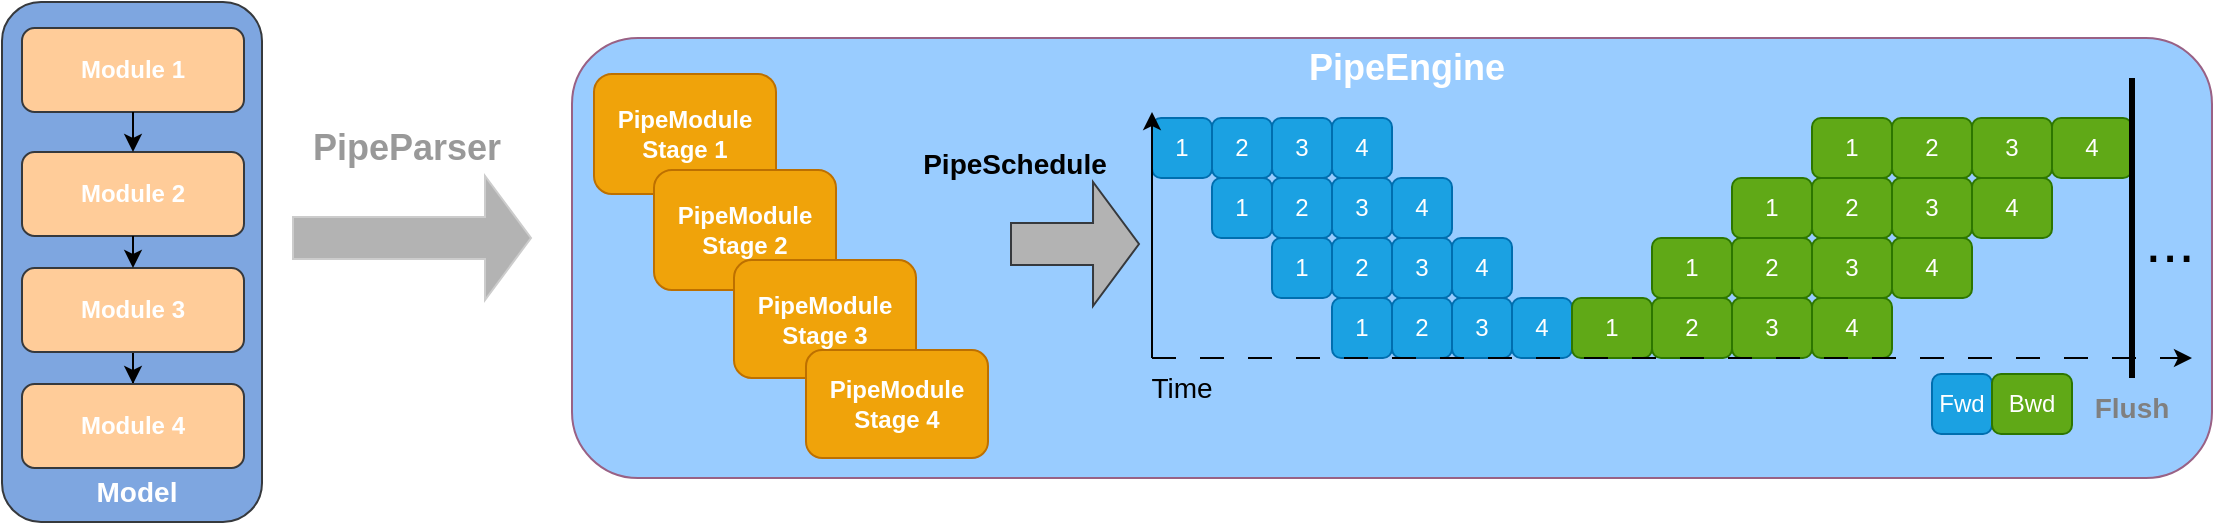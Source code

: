 <mxfile version="24.7.5">
  <diagram id="C5RBs43oDa-KdzZeNtuy" name="Page-1">
    <mxGraphModel dx="2049" dy="650" grid="1" gridSize="10" guides="1" tooltips="1" connect="1" arrows="1" fold="1" page="1" pageScale="1" pageWidth="827" pageHeight="1169" math="0" shadow="0">
      <root>
        <mxCell id="WIyWlLk6GJQsqaUBKTNV-0" />
        <mxCell id="WIyWlLk6GJQsqaUBKTNV-1" parent="WIyWlLk6GJQsqaUBKTNV-0" />
        <mxCell id="piB92WX1GVS21fg7F7WX-65" value="" style="rounded=1;whiteSpace=wrap;html=1;fillColor=#7EA6E0;strokeColor=#36393d;" vertex="1" parent="WIyWlLk6GJQsqaUBKTNV-1">
          <mxGeometry x="-175" y="212" width="130" height="260" as="geometry" />
        </mxCell>
        <mxCell id="piB92WX1GVS21fg7F7WX-44" value="&lt;div&gt;&lt;b&gt;&lt;font color=&quot;#ffffff&quot;&gt;PipeEngine&lt;/font&gt;&lt;/b&gt;&lt;/div&gt;" style="rounded=1;whiteSpace=wrap;html=1;fillColor=#99CCFF;gradientColor=none;strokeColor=#996185;" vertex="1" parent="WIyWlLk6GJQsqaUBKTNV-1">
          <mxGeometry x="110" y="230" width="820" height="220" as="geometry" />
        </mxCell>
        <mxCell id="piB92WX1GVS21fg7F7WX-0" value="1" style="rounded=1;whiteSpace=wrap;html=1;fillColor=#1ba1e2;strokeColor=#006EAF;fontColor=#ffffff;" vertex="1" parent="WIyWlLk6GJQsqaUBKTNV-1">
          <mxGeometry x="400" y="270" width="30" height="30" as="geometry" />
        </mxCell>
        <mxCell id="piB92WX1GVS21fg7F7WX-2" value="2" style="rounded=1;whiteSpace=wrap;html=1;fillColor=#1ba1e2;strokeColor=#006EAF;fontColor=#ffffff;" vertex="1" parent="WIyWlLk6GJQsqaUBKTNV-1">
          <mxGeometry x="430" y="270" width="30" height="30" as="geometry" />
        </mxCell>
        <mxCell id="piB92WX1GVS21fg7F7WX-3" value="3" style="rounded=1;whiteSpace=wrap;html=1;fillColor=#1ba1e2;strokeColor=#006EAF;fontColor=#ffffff;" vertex="1" parent="WIyWlLk6GJQsqaUBKTNV-1">
          <mxGeometry x="460" y="270" width="30" height="30" as="geometry" />
        </mxCell>
        <mxCell id="piB92WX1GVS21fg7F7WX-4" value="4" style="rounded=1;whiteSpace=wrap;html=1;fillColor=#1ba1e2;strokeColor=#006EAF;fontColor=#ffffff;" vertex="1" parent="WIyWlLk6GJQsqaUBKTNV-1">
          <mxGeometry x="490" y="270" width="30" height="30" as="geometry" />
        </mxCell>
        <mxCell id="piB92WX1GVS21fg7F7WX-5" value="1" style="rounded=1;whiteSpace=wrap;html=1;fillColor=#1ba1e2;strokeColor=#006EAF;fontColor=#ffffff;" vertex="1" parent="WIyWlLk6GJQsqaUBKTNV-1">
          <mxGeometry x="430" y="300" width="30" height="30" as="geometry" />
        </mxCell>
        <mxCell id="piB92WX1GVS21fg7F7WX-6" value="2" style="rounded=1;whiteSpace=wrap;html=1;fillColor=#1ba1e2;strokeColor=#006EAF;fontColor=#ffffff;" vertex="1" parent="WIyWlLk6GJQsqaUBKTNV-1">
          <mxGeometry x="460" y="300" width="30" height="30" as="geometry" />
        </mxCell>
        <mxCell id="piB92WX1GVS21fg7F7WX-7" value="3" style="rounded=1;whiteSpace=wrap;html=1;fillColor=#1ba1e2;strokeColor=#006EAF;fontColor=#ffffff;" vertex="1" parent="WIyWlLk6GJQsqaUBKTNV-1">
          <mxGeometry x="490" y="300" width="30" height="30" as="geometry" />
        </mxCell>
        <mxCell id="piB92WX1GVS21fg7F7WX-8" value="4" style="rounded=1;whiteSpace=wrap;html=1;fillColor=#1ba1e2;strokeColor=#006EAF;fontColor=#ffffff;" vertex="1" parent="WIyWlLk6GJQsqaUBKTNV-1">
          <mxGeometry x="520" y="300" width="30" height="30" as="geometry" />
        </mxCell>
        <mxCell id="piB92WX1GVS21fg7F7WX-9" value="1" style="rounded=1;whiteSpace=wrap;html=1;fillColor=#1ba1e2;strokeColor=#006EAF;fontColor=#ffffff;" vertex="1" parent="WIyWlLk6GJQsqaUBKTNV-1">
          <mxGeometry x="460" y="330" width="30" height="30" as="geometry" />
        </mxCell>
        <mxCell id="piB92WX1GVS21fg7F7WX-10" value="2" style="rounded=1;whiteSpace=wrap;html=1;fillColor=#1ba1e2;strokeColor=#006EAF;fontColor=#ffffff;" vertex="1" parent="WIyWlLk6GJQsqaUBKTNV-1">
          <mxGeometry x="490" y="330" width="30" height="30" as="geometry" />
        </mxCell>
        <mxCell id="piB92WX1GVS21fg7F7WX-11" value="3" style="rounded=1;whiteSpace=wrap;html=1;fillColor=#1ba1e2;strokeColor=#006EAF;fontColor=#ffffff;" vertex="1" parent="WIyWlLk6GJQsqaUBKTNV-1">
          <mxGeometry x="520" y="330" width="30" height="30" as="geometry" />
        </mxCell>
        <mxCell id="piB92WX1GVS21fg7F7WX-12" value="4" style="rounded=1;whiteSpace=wrap;html=1;fillColor=#1ba1e2;strokeColor=#006EAF;fontColor=#ffffff;" vertex="1" parent="WIyWlLk6GJQsqaUBKTNV-1">
          <mxGeometry x="550" y="330" width="30" height="30" as="geometry" />
        </mxCell>
        <mxCell id="piB92WX1GVS21fg7F7WX-13" value="1" style="rounded=1;whiteSpace=wrap;html=1;fillColor=#1ba1e2;strokeColor=#006EAF;fontColor=#ffffff;" vertex="1" parent="WIyWlLk6GJQsqaUBKTNV-1">
          <mxGeometry x="490" y="360" width="30" height="30" as="geometry" />
        </mxCell>
        <mxCell id="piB92WX1GVS21fg7F7WX-14" value="2" style="rounded=1;whiteSpace=wrap;html=1;fillColor=#1ba1e2;strokeColor=#006EAF;fontColor=#ffffff;" vertex="1" parent="WIyWlLk6GJQsqaUBKTNV-1">
          <mxGeometry x="520" y="360" width="30" height="30" as="geometry" />
        </mxCell>
        <mxCell id="piB92WX1GVS21fg7F7WX-15" value="3" style="rounded=1;whiteSpace=wrap;html=1;fillColor=#1ba1e2;strokeColor=#006EAF;fontColor=#ffffff;" vertex="1" parent="WIyWlLk6GJQsqaUBKTNV-1">
          <mxGeometry x="550" y="360" width="30" height="30" as="geometry" />
        </mxCell>
        <mxCell id="piB92WX1GVS21fg7F7WX-16" value="4" style="rounded=1;whiteSpace=wrap;html=1;fillColor=#1ba1e2;strokeColor=#006EAF;fontColor=#ffffff;" vertex="1" parent="WIyWlLk6GJQsqaUBKTNV-1">
          <mxGeometry x="580" y="360" width="30" height="30" as="geometry" />
        </mxCell>
        <mxCell id="piB92WX1GVS21fg7F7WX-17" value="1" style="rounded=1;whiteSpace=wrap;html=1;fillColor=#60a917;strokeColor=#2D7600;fontColor=#ffffff;" vertex="1" parent="WIyWlLk6GJQsqaUBKTNV-1">
          <mxGeometry x="610" y="360" width="40" height="30" as="geometry" />
        </mxCell>
        <mxCell id="piB92WX1GVS21fg7F7WX-18" value="2" style="rounded=1;whiteSpace=wrap;html=1;fillColor=#60a917;strokeColor=#2D7600;fontColor=#ffffff;" vertex="1" parent="WIyWlLk6GJQsqaUBKTNV-1">
          <mxGeometry x="650" y="360" width="40" height="30" as="geometry" />
        </mxCell>
        <mxCell id="piB92WX1GVS21fg7F7WX-19" value="3" style="rounded=1;whiteSpace=wrap;html=1;fillColor=#60a917;strokeColor=#2D7600;fontColor=#ffffff;" vertex="1" parent="WIyWlLk6GJQsqaUBKTNV-1">
          <mxGeometry x="690" y="360" width="40" height="30" as="geometry" />
        </mxCell>
        <mxCell id="piB92WX1GVS21fg7F7WX-20" value="4" style="rounded=1;whiteSpace=wrap;html=1;fillColor=#60a917;strokeColor=#2D7600;fontColor=#ffffff;" vertex="1" parent="WIyWlLk6GJQsqaUBKTNV-1">
          <mxGeometry x="730" y="360" width="40" height="30" as="geometry" />
        </mxCell>
        <mxCell id="piB92WX1GVS21fg7F7WX-21" value="1" style="rounded=1;whiteSpace=wrap;html=1;fillColor=#60a917;strokeColor=#2D7600;fontColor=#ffffff;" vertex="1" parent="WIyWlLk6GJQsqaUBKTNV-1">
          <mxGeometry x="650" y="330" width="40" height="30" as="geometry" />
        </mxCell>
        <mxCell id="piB92WX1GVS21fg7F7WX-22" value="2" style="rounded=1;whiteSpace=wrap;html=1;fillColor=#60a917;strokeColor=#2D7600;fontColor=#ffffff;" vertex="1" parent="WIyWlLk6GJQsqaUBKTNV-1">
          <mxGeometry x="690" y="330" width="40" height="30" as="geometry" />
        </mxCell>
        <mxCell id="piB92WX1GVS21fg7F7WX-23" value="3" style="rounded=1;whiteSpace=wrap;html=1;fillColor=#60a917;strokeColor=#2D7600;fontColor=#ffffff;" vertex="1" parent="WIyWlLk6GJQsqaUBKTNV-1">
          <mxGeometry x="730" y="330" width="40" height="30" as="geometry" />
        </mxCell>
        <mxCell id="piB92WX1GVS21fg7F7WX-24" value="4" style="rounded=1;whiteSpace=wrap;html=1;fillColor=#60a917;strokeColor=#2D7600;fontColor=#ffffff;" vertex="1" parent="WIyWlLk6GJQsqaUBKTNV-1">
          <mxGeometry x="770" y="330" width="40" height="30" as="geometry" />
        </mxCell>
        <mxCell id="piB92WX1GVS21fg7F7WX-25" value="1" style="rounded=1;whiteSpace=wrap;html=1;fillColor=#60a917;strokeColor=#2D7600;fontColor=#ffffff;" vertex="1" parent="WIyWlLk6GJQsqaUBKTNV-1">
          <mxGeometry x="690" y="300" width="40" height="30" as="geometry" />
        </mxCell>
        <mxCell id="piB92WX1GVS21fg7F7WX-26" value="2" style="rounded=1;whiteSpace=wrap;html=1;fillColor=#60a917;strokeColor=#2D7600;fontColor=#ffffff;" vertex="1" parent="WIyWlLk6GJQsqaUBKTNV-1">
          <mxGeometry x="730" y="300" width="40" height="30" as="geometry" />
        </mxCell>
        <mxCell id="piB92WX1GVS21fg7F7WX-27" value="3" style="rounded=1;whiteSpace=wrap;html=1;fillColor=#60a917;strokeColor=#2D7600;fontColor=#ffffff;" vertex="1" parent="WIyWlLk6GJQsqaUBKTNV-1">
          <mxGeometry x="770" y="300" width="40" height="30" as="geometry" />
        </mxCell>
        <mxCell id="piB92WX1GVS21fg7F7WX-28" value="4" style="rounded=1;whiteSpace=wrap;html=1;fillColor=#60a917;strokeColor=#2D7600;fontColor=#ffffff;" vertex="1" parent="WIyWlLk6GJQsqaUBKTNV-1">
          <mxGeometry x="810" y="300" width="40" height="30" as="geometry" />
        </mxCell>
        <mxCell id="piB92WX1GVS21fg7F7WX-29" value="1" style="rounded=1;whiteSpace=wrap;html=1;fillColor=#60a917;strokeColor=#2D7600;fontColor=#ffffff;" vertex="1" parent="WIyWlLk6GJQsqaUBKTNV-1">
          <mxGeometry x="730" y="270" width="40" height="30" as="geometry" />
        </mxCell>
        <mxCell id="piB92WX1GVS21fg7F7WX-30" value="2" style="rounded=1;whiteSpace=wrap;html=1;fillColor=#60a917;strokeColor=#2D7600;fontColor=#ffffff;" vertex="1" parent="WIyWlLk6GJQsqaUBKTNV-1">
          <mxGeometry x="770" y="270" width="40" height="30" as="geometry" />
        </mxCell>
        <mxCell id="piB92WX1GVS21fg7F7WX-31" value="3" style="rounded=1;whiteSpace=wrap;html=1;fillColor=#60a917;strokeColor=#2D7600;fontColor=#ffffff;" vertex="1" parent="WIyWlLk6GJQsqaUBKTNV-1">
          <mxGeometry x="810" y="270" width="40" height="30" as="geometry" />
        </mxCell>
        <mxCell id="piB92WX1GVS21fg7F7WX-32" value="4" style="rounded=1;whiteSpace=wrap;html=1;fillColor=#60a917;strokeColor=#2D7600;fontColor=#ffffff;" vertex="1" parent="WIyWlLk6GJQsqaUBKTNV-1">
          <mxGeometry x="850" y="270" width="40" height="30" as="geometry" />
        </mxCell>
        <mxCell id="piB92WX1GVS21fg7F7WX-34" value="" style="endArrow=none;html=1;rounded=0;strokeWidth=3;" edge="1" parent="WIyWlLk6GJQsqaUBKTNV-1">
          <mxGeometry width="50" height="50" relative="1" as="geometry">
            <mxPoint x="890" y="400" as="sourcePoint" />
            <mxPoint x="890" y="250" as="targetPoint" />
          </mxGeometry>
        </mxCell>
        <mxCell id="piB92WX1GVS21fg7F7WX-36" value="&lt;font color=&quot;#808080&quot; style=&quot;font-size: 14px;&quot;&gt;&lt;b&gt;Flush&lt;/b&gt;&lt;/font&gt;" style="text;html=1;align=center;verticalAlign=middle;whiteSpace=wrap;rounded=0;" vertex="1" parent="WIyWlLk6GJQsqaUBKTNV-1">
          <mxGeometry x="860" y="400" width="60" height="30" as="geometry" />
        </mxCell>
        <mxCell id="piB92WX1GVS21fg7F7WX-37" value="&lt;font style=&quot;font-size: 30px;&quot;&gt;...&lt;/font&gt;" style="text;html=1;align=center;verticalAlign=middle;whiteSpace=wrap;rounded=0;strokeWidth=6;" vertex="1" parent="WIyWlLk6GJQsqaUBKTNV-1">
          <mxGeometry x="879" y="316" width="60" height="30" as="geometry" />
        </mxCell>
        <mxCell id="piB92WX1GVS21fg7F7WX-38" value="" style="endArrow=classic;html=1;rounded=0;dashed=1;dashPattern=12 12;" edge="1" parent="WIyWlLk6GJQsqaUBKTNV-1">
          <mxGeometry width="50" height="50" relative="1" as="geometry">
            <mxPoint x="400" y="390" as="sourcePoint" />
            <mxPoint x="920" y="390" as="targetPoint" />
          </mxGeometry>
        </mxCell>
        <mxCell id="piB92WX1GVS21fg7F7WX-39" value="&lt;font style=&quot;font-size: 14px;&quot;&gt;Time&lt;/font&gt;" style="text;html=1;align=center;verticalAlign=middle;whiteSpace=wrap;rounded=0;" vertex="1" parent="WIyWlLk6GJQsqaUBKTNV-1">
          <mxGeometry x="385" y="390" width="60" height="30" as="geometry" />
        </mxCell>
        <mxCell id="piB92WX1GVS21fg7F7WX-40" value="&lt;font color=&quot;#ffffff&quot;&gt;&lt;b&gt;PipeModule&lt;/b&gt;&lt;/font&gt;&lt;div&gt;&lt;font color=&quot;#ffffff&quot;&gt;&lt;b&gt;Stage 1&lt;/b&gt;&lt;/font&gt;&lt;/div&gt;" style="rounded=1;whiteSpace=wrap;html=1;fillColor=#f0a30a;fontColor=#000000;strokeColor=#BD7000;" vertex="1" parent="WIyWlLk6GJQsqaUBKTNV-1">
          <mxGeometry x="121" y="248" width="91" height="60" as="geometry" />
        </mxCell>
        <mxCell id="piB92WX1GVS21fg7F7WX-41" value="&lt;font color=&quot;#ffffff&quot;&gt;&lt;b&gt;PipeModule&lt;/b&gt;&lt;/font&gt;&lt;div&gt;&lt;font color=&quot;#ffffff&quot;&gt;&lt;b&gt;Stage 2&lt;/b&gt;&lt;/font&gt;&lt;/div&gt;" style="rounded=1;whiteSpace=wrap;html=1;fillColor=#f0a30a;fontColor=#000000;strokeColor=#BD7000;" vertex="1" parent="WIyWlLk6GJQsqaUBKTNV-1">
          <mxGeometry x="151" y="296" width="91" height="60" as="geometry" />
        </mxCell>
        <mxCell id="piB92WX1GVS21fg7F7WX-42" value="&lt;font color=&quot;#ffffff&quot;&gt;&lt;b&gt;PipeModule&lt;/b&gt;&lt;/font&gt;&lt;div&gt;&lt;font color=&quot;#ffffff&quot;&gt;&lt;b&gt;Stage 3&lt;/b&gt;&lt;/font&gt;&lt;/div&gt;" style="rounded=1;whiteSpace=wrap;html=1;fillColor=#f0a30a;fontColor=#000000;strokeColor=#BD7000;" vertex="1" parent="WIyWlLk6GJQsqaUBKTNV-1">
          <mxGeometry x="191" y="341" width="91" height="59" as="geometry" />
        </mxCell>
        <mxCell id="piB92WX1GVS21fg7F7WX-43" value="&lt;font color=&quot;#ffffff&quot;&gt;&lt;b&gt;PipeModule&lt;/b&gt;&lt;/font&gt;&lt;div&gt;&lt;font color=&quot;#ffffff&quot;&gt;&lt;b&gt;Stage 4&lt;/b&gt;&lt;/font&gt;&lt;/div&gt;" style="rounded=1;whiteSpace=wrap;html=1;fillColor=#f0a30a;fontColor=#000000;strokeColor=#BD7000;" vertex="1" parent="WIyWlLk6GJQsqaUBKTNV-1">
          <mxGeometry x="227" y="386" width="91" height="54" as="geometry" />
        </mxCell>
        <mxCell id="piB92WX1GVS21fg7F7WX-45" value="" style="shape=flexArrow;endArrow=classic;html=1;rounded=0;fillColor=#B3B3B3;strokeColor=#36393d;width=21;endSize=7.33;endWidth=40;" edge="1" parent="WIyWlLk6GJQsqaUBKTNV-1">
          <mxGeometry width="50" height="50" relative="1" as="geometry">
            <mxPoint x="329" y="333" as="sourcePoint" />
            <mxPoint x="394" y="333" as="targetPoint" />
          </mxGeometry>
        </mxCell>
        <mxCell id="piB92WX1GVS21fg7F7WX-46" value="&lt;font size=&quot;1&quot; color=&quot;#ffffff&quot; style=&quot;&quot;&gt;&lt;b style=&quot;font-size: 18px;&quot;&gt;PipeEngine&lt;/b&gt;&lt;/font&gt;" style="text;html=1;align=center;verticalAlign=middle;whiteSpace=wrap;rounded=0;" vertex="1" parent="WIyWlLk6GJQsqaUBKTNV-1">
          <mxGeometry x="460" y="230" width="135" height="30" as="geometry" />
        </mxCell>
        <mxCell id="piB92WX1GVS21fg7F7WX-48" value="" style="endArrow=classic;html=1;rounded=0;" edge="1" parent="WIyWlLk6GJQsqaUBKTNV-1">
          <mxGeometry width="50" height="50" relative="1" as="geometry">
            <mxPoint x="400" y="390" as="sourcePoint" />
            <mxPoint x="400" y="267" as="targetPoint" />
          </mxGeometry>
        </mxCell>
        <mxCell id="piB92WX1GVS21fg7F7WX-50" value="Fwd" style="rounded=1;whiteSpace=wrap;html=1;fillColor=#1ba1e2;strokeColor=#006EAF;fontColor=#ffffff;" vertex="1" parent="WIyWlLk6GJQsqaUBKTNV-1">
          <mxGeometry x="790" y="398" width="30" height="30" as="geometry" />
        </mxCell>
        <mxCell id="piB92WX1GVS21fg7F7WX-51" value="Bwd" style="rounded=1;whiteSpace=wrap;html=1;fillColor=#60a917;strokeColor=#2D7600;fontColor=#ffffff;" vertex="1" parent="WIyWlLk6GJQsqaUBKTNV-1">
          <mxGeometry x="820" y="398" width="40" height="30" as="geometry" />
        </mxCell>
        <mxCell id="piB92WX1GVS21fg7F7WX-52" value="" style="shape=flexArrow;endArrow=classic;html=1;rounded=0;fillColor=#B3B3B3;strokeColor=#CCCCCC;width=21;endSize=7.33;endWidth=40;" edge="1" parent="WIyWlLk6GJQsqaUBKTNV-1">
          <mxGeometry width="50" height="50" relative="1" as="geometry">
            <mxPoint x="-30" y="330" as="sourcePoint" />
            <mxPoint x="90" y="330" as="targetPoint" />
          </mxGeometry>
        </mxCell>
        <mxCell id="piB92WX1GVS21fg7F7WX-53" value="&lt;font color=&quot;#ffffff&quot;&gt;&lt;b&gt;Module 1&lt;/b&gt;&lt;/font&gt;" style="rounded=1;whiteSpace=wrap;html=1;fillColor=#ffcc99;strokeColor=#36393d;" vertex="1" parent="WIyWlLk6GJQsqaUBKTNV-1">
          <mxGeometry x="-165" y="225" width="111" height="42" as="geometry" />
        </mxCell>
        <mxCell id="piB92WX1GVS21fg7F7WX-54" value="&lt;font color=&quot;#ffffff&quot;&gt;&lt;b&gt;Module 2&lt;/b&gt;&lt;/font&gt;" style="rounded=1;whiteSpace=wrap;html=1;fillColor=#ffcc99;strokeColor=#36393d;" vertex="1" parent="WIyWlLk6GJQsqaUBKTNV-1">
          <mxGeometry x="-165" y="287" width="111" height="42" as="geometry" />
        </mxCell>
        <mxCell id="piB92WX1GVS21fg7F7WX-55" value="" style="endArrow=classic;html=1;rounded=0;exitX=0.5;exitY=1;exitDx=0;exitDy=0;" edge="1" parent="WIyWlLk6GJQsqaUBKTNV-1" source="piB92WX1GVS21fg7F7WX-53" target="piB92WX1GVS21fg7F7WX-54">
          <mxGeometry width="50" height="50" relative="1" as="geometry">
            <mxPoint x="105" y="223" as="sourcePoint" />
            <mxPoint x="155" y="173" as="targetPoint" />
          </mxGeometry>
        </mxCell>
        <mxCell id="piB92WX1GVS21fg7F7WX-60" value="" style="edgeStyle=orthogonalEdgeStyle;rounded=0;orthogonalLoop=1;jettySize=auto;html=1;" edge="1" parent="WIyWlLk6GJQsqaUBKTNV-1" source="piB92WX1GVS21fg7F7WX-56" target="piB92WX1GVS21fg7F7WX-59">
          <mxGeometry relative="1" as="geometry" />
        </mxCell>
        <mxCell id="piB92WX1GVS21fg7F7WX-56" value="&lt;font color=&quot;#ffffff&quot;&gt;&lt;b&gt;Module 3&lt;/b&gt;&lt;/font&gt;" style="rounded=1;whiteSpace=wrap;html=1;fillColor=#ffcc99;strokeColor=#36393d;" vertex="1" parent="WIyWlLk6GJQsqaUBKTNV-1">
          <mxGeometry x="-165" y="345" width="111" height="42" as="geometry" />
        </mxCell>
        <mxCell id="piB92WX1GVS21fg7F7WX-57" value="" style="endArrow=classic;html=1;rounded=0;exitX=0.5;exitY=1;exitDx=0;exitDy=0;" edge="1" parent="WIyWlLk6GJQsqaUBKTNV-1" source="piB92WX1GVS21fg7F7WX-54" target="piB92WX1GVS21fg7F7WX-56">
          <mxGeometry width="50" height="50" relative="1" as="geometry">
            <mxPoint x="-89" y="253" as="sourcePoint" />
            <mxPoint x="-89" y="279" as="targetPoint" />
          </mxGeometry>
        </mxCell>
        <mxCell id="piB92WX1GVS21fg7F7WX-59" value="&lt;font color=&quot;#ffffff&quot;&gt;&lt;b&gt;Module 4&lt;/b&gt;&lt;/font&gt;" style="rounded=1;whiteSpace=wrap;html=1;fillColor=#ffcc99;strokeColor=#36393d;" vertex="1" parent="WIyWlLk6GJQsqaUBKTNV-1">
          <mxGeometry x="-165" y="403" width="111" height="42" as="geometry" />
        </mxCell>
        <mxCell id="piB92WX1GVS21fg7F7WX-63" value="&lt;font color=&quot;#999999&quot; size=&quot;1&quot; style=&quot;&quot;&gt;&lt;b style=&quot;font-size: 18px;&quot;&gt;PipeParser&lt;/b&gt;&lt;/font&gt;" style="text;html=1;align=center;verticalAlign=middle;whiteSpace=wrap;rounded=0;" vertex="1" parent="WIyWlLk6GJQsqaUBKTNV-1">
          <mxGeometry x="-40" y="270" width="135" height="30" as="geometry" />
        </mxCell>
        <mxCell id="piB92WX1GVS21fg7F7WX-69" value="&lt;font color=&quot;#ffffff&quot; style=&quot;font-size: 14px;&quot;&gt;&lt;b&gt;Model&lt;/b&gt;&lt;/font&gt;" style="text;html=1;align=center;verticalAlign=middle;whiteSpace=wrap;rounded=0;" vertex="1" parent="WIyWlLk6GJQsqaUBKTNV-1">
          <mxGeometry x="-175" y="442" width="135" height="30" as="geometry" />
        </mxCell>
        <mxCell id="piB92WX1GVS21fg7F7WX-70" value="&lt;font color=&quot;#000000&quot; style=&quot;&quot; size=&quot;1&quot;&gt;&lt;b style=&quot;font-size: 14px;&quot;&gt;PipeSchedule&lt;/b&gt;&lt;/font&gt;" style="text;html=1;align=center;verticalAlign=middle;whiteSpace=wrap;rounded=0;fontColor=#FF9933;" vertex="1" parent="WIyWlLk6GJQsqaUBKTNV-1">
          <mxGeometry x="264" y="278" width="135" height="30" as="geometry" />
        </mxCell>
      </root>
    </mxGraphModel>
  </diagram>
</mxfile>
